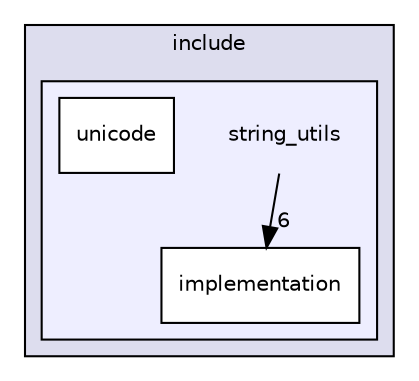 digraph "string_utils" {
  compound=true
  node [ fontsize="10", fontname="Helvetica"];
  edge [ labelfontsize="10", labelfontname="Helvetica"];
  subgraph clusterdir_fe683765618cc35bc39882f5ccaddc26 {
    graph [ bgcolor="#ddddee", pencolor="black", label="include" fontname="Helvetica", fontsize="10", URL="dir_fe683765618cc35bc39882f5ccaddc26.html"]
  subgraph clusterdir_35cbde7fb79d3431a793f45cbf93b860 {
    graph [ bgcolor="#eeeeff", pencolor="black", label="" URL="dir_35cbde7fb79d3431a793f45cbf93b860.html"];
    dir_35cbde7fb79d3431a793f45cbf93b860 [shape=plaintext label="string_utils"];
  dir_8e21e45a65d0d41e7765bb33cbd7e23c [shape=box label="implementation" fillcolor="white" style="filled" URL="dir_8e21e45a65d0d41e7765bb33cbd7e23c.html"];
  dir_24e37f88226b4a8757708ca39cb87021 [shape=box label="unicode" fillcolor="white" style="filled" URL="dir_24e37f88226b4a8757708ca39cb87021.html"];
  }
  }
  dir_35cbde7fb79d3431a793f45cbf93b860->dir_8e21e45a65d0d41e7765bb33cbd7e23c [headlabel="6", labeldistance=1.5 headhref="dir_000021_000022.html"];
}
